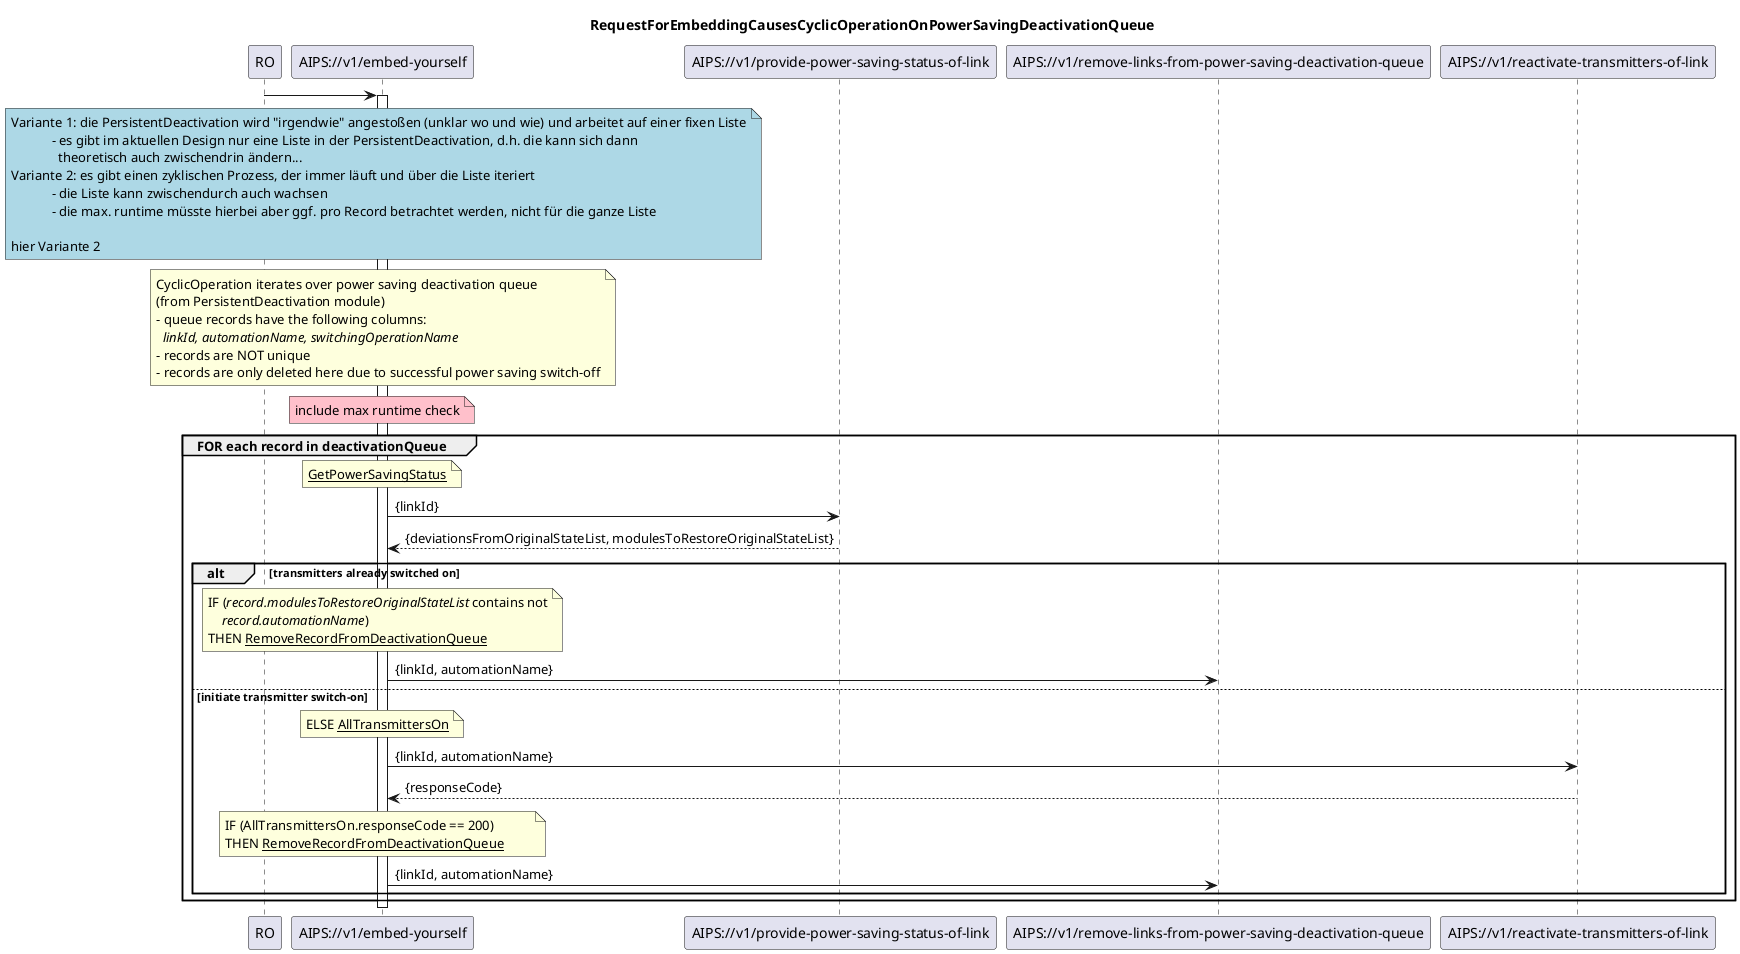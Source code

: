 @startuml 4xx_cyclicOperationOnPowerSavingDectivationQueue
skinparam responseMessageBelowArrow true

title
RequestForEmbeddingCausesCyclicOperationOnPowerSavingDeactivationQueue
end title

participant "RO" as ro
participant "AIPS://v1/embed-yourself" as embedYourself
participant "AIPS://v1/provide-power-saving-status-of-link" as listStatus
participant "AIPS://v1/remove-links-from-power-saving-deactivation-queue" as removeFromQueue
participant "AIPS://v1/reactivate-transmitters-of-link" as reactivateTransmitters

ro -> embedYourself
activate embedYourself 

note over embedYourself #lightBlue
  Variante 1: die PersistentDeactivation wird "irgendwie" angestoßen (unklar wo und wie) und arbeitet auf einer fixen Liste
              - es gibt im aktuellen Design nur eine Liste in der PersistentDeactivation, d.h. die kann sich dann 
                theoretisch auch zwischendrin ändern...
  Variante 2: es gibt einen zyklischen Prozess, der immer läuft und über die Liste iteriert
              - die Liste kann zwischendurch auch wachsen
              - die max. runtime müsste hierbei aber ggf. pro Record betrachtet werden, nicht für die ganze Liste

  hier Variante 2
end note

'cyclic operation starts
note over embedYourself
  CyclicOperation iterates over power saving deactivation queue
  (from PersistentDeactivation module)
  - queue records have the following columns:
    <i>linkId, automationName, switchingOperationName</i>
  - records are NOT unique
  - records are only deleted here due to successful power saving switch-off
end note

note over embedYourself #Pink: include max runtime check

'iterate over queue
group FOR each record in deactivationQueue 
  'get power saving status
  note over embedYourself
    <u>GetPowerSavingStatus</u>
  end note
  embedYourself -> listStatus: {linkId}
  listStatus --> embedYourself: {deviationsFromOriginalStateList, modulesToRestoreOriginalStateList}

  alt transmitters already switched on
    'check if already done
    note over embedYourself
      IF (<i>record.modulesToRestoreOriginalStateList</i> contains not
          <i>record.automationName</i>)
      THEN <u>RemoveRecordFromDeactivationQueue</u>
    end note
    embedYourself -> removeFromQueue: {linkId, automationName}

  else initiate transmitter switch-on
    'for all remaining entries
    note over embedYourself
      ELSE <u>AllTransmittersOn</u>
    end note
    embedYourself -> reactivateTransmitters: {linkId, automationName}
    reactivateTransmitters --> embedYourself: {responseCode}

    'if success remove from list
    note over embedYourself
      IF (AllTransmittersOn.responseCode == 200)
      THEN <u>RemoveRecordFromDeactivationQueue</u>        
    end note
    embedYourself -> removeFromQueue: {linkId, automationName}    
  end
end

deactivate embedYourself

@enduml